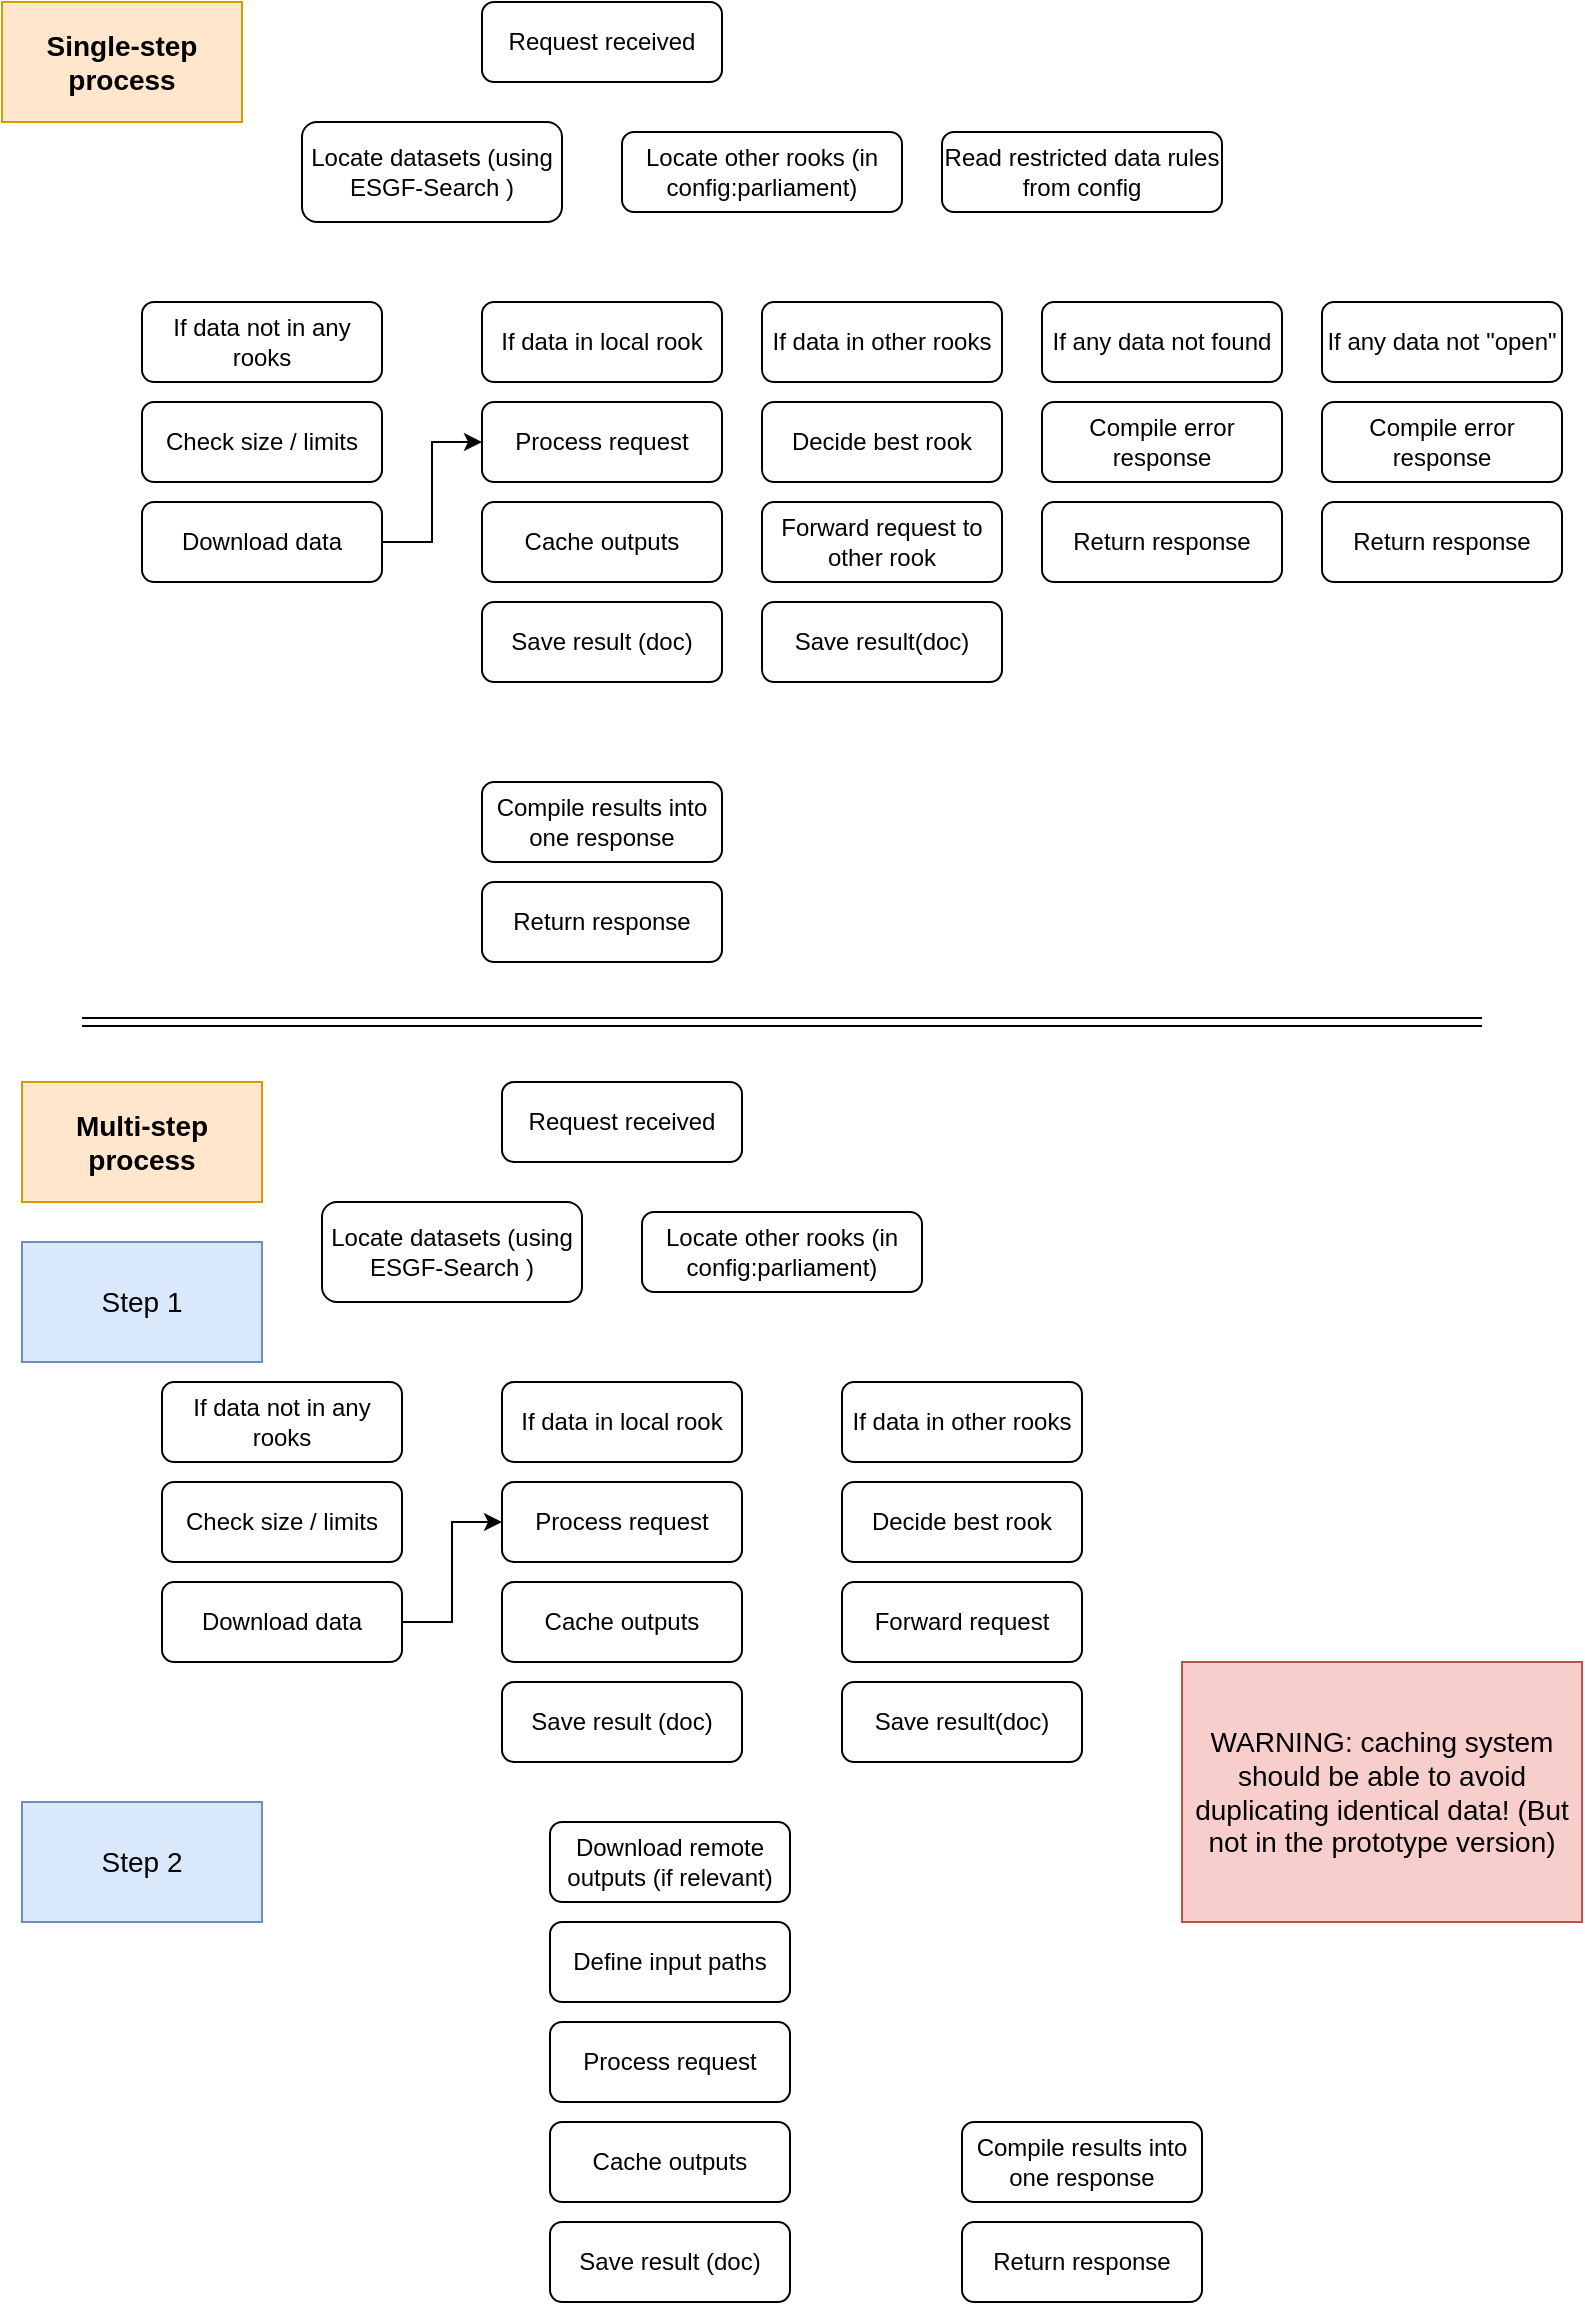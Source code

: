 <mxfile version="21.2.1" type="google">
  <diagram id="C5RBs43oDa-KdzZeNtuy" name="Page-1">
    <mxGraphModel grid="1" page="1" gridSize="10" guides="1" tooltips="1" connect="1" arrows="1" fold="1" pageScale="1" pageWidth="827" pageHeight="1169" math="0" shadow="0">
      <root>
        <mxCell id="WIyWlLk6GJQsqaUBKTNV-0" />
        <mxCell id="WIyWlLk6GJQsqaUBKTNV-1" parent="WIyWlLk6GJQsqaUBKTNV-0" />
        <mxCell id="WIyWlLk6GJQsqaUBKTNV-3" value="Request received" style="rounded=1;whiteSpace=wrap;html=1;fontSize=12;glass=0;strokeWidth=1;shadow=0;" vertex="1" parent="WIyWlLk6GJQsqaUBKTNV-1">
          <mxGeometry x="260" y="10" width="120" height="40" as="geometry" />
        </mxCell>
        <mxCell id="zk_WaWvmFeHZbuLhkyH4-0" value="Locate datasets (using ESGF-Search )" style="rounded=1;whiteSpace=wrap;html=1;fontSize=12;glass=0;strokeWidth=1;shadow=0;" vertex="1" parent="WIyWlLk6GJQsqaUBKTNV-1">
          <mxGeometry x="170" y="70" width="130" height="50" as="geometry" />
        </mxCell>
        <mxCell id="zk_WaWvmFeHZbuLhkyH4-1" value="Locate other rooks (in config:parliament)" style="rounded=1;whiteSpace=wrap;html=1;fontSize=12;glass=0;strokeWidth=1;shadow=0;" vertex="1" parent="WIyWlLk6GJQsqaUBKTNV-1">
          <mxGeometry x="330" y="75" width="140" height="40" as="geometry" />
        </mxCell>
        <mxCell id="zk_WaWvmFeHZbuLhkyH4-2" value="If data in other rooks" style="rounded=1;whiteSpace=wrap;html=1;fontSize=12;glass=0;strokeWidth=1;shadow=0;" vertex="1" parent="WIyWlLk6GJQsqaUBKTNV-1">
          <mxGeometry x="400" y="160" width="120" height="40" as="geometry" />
        </mxCell>
        <mxCell id="zk_WaWvmFeHZbuLhkyH4-3" value="If data in local rook" style="rounded=1;whiteSpace=wrap;html=1;fontSize=12;glass=0;strokeWidth=1;shadow=0;" vertex="1" parent="WIyWlLk6GJQsqaUBKTNV-1">
          <mxGeometry x="260" y="160" width="120" height="40" as="geometry" />
        </mxCell>
        <mxCell id="zk_WaWvmFeHZbuLhkyH4-4" value="Save result(doc)" style="rounded=1;whiteSpace=wrap;html=1;fontSize=12;glass=0;strokeWidth=1;shadow=0;" vertex="1" parent="WIyWlLk6GJQsqaUBKTNV-1">
          <mxGeometry x="400" y="310" width="120" height="40" as="geometry" />
        </mxCell>
        <mxCell id="zk_WaWvmFeHZbuLhkyH4-5" value="Forward request to other rook" style="rounded=1;whiteSpace=wrap;html=1;fontSize=12;glass=0;strokeWidth=1;shadow=0;" vertex="1" parent="WIyWlLk6GJQsqaUBKTNV-1">
          <mxGeometry x="400" y="260" width="120" height="40" as="geometry" />
        </mxCell>
        <mxCell id="zk_WaWvmFeHZbuLhkyH4-6" value="If data not in any rooks" style="rounded=1;whiteSpace=wrap;html=1;fontSize=12;glass=0;strokeWidth=1;shadow=0;" vertex="1" parent="WIyWlLk6GJQsqaUBKTNV-1">
          <mxGeometry x="90" y="160" width="120" height="40" as="geometry" />
        </mxCell>
        <mxCell id="zk_WaWvmFeHZbuLhkyH4-7" value="Compile results into one response" style="rounded=1;whiteSpace=wrap;html=1;fontSize=12;glass=0;strokeWidth=1;shadow=0;" vertex="1" parent="WIyWlLk6GJQsqaUBKTNV-1">
          <mxGeometry x="260" y="400" width="120" height="40" as="geometry" />
        </mxCell>
        <mxCell id="zk_WaWvmFeHZbuLhkyH4-9" value="Process request" style="rounded=1;whiteSpace=wrap;html=1;fontSize=12;glass=0;strokeWidth=1;shadow=0;" vertex="1" parent="WIyWlLk6GJQsqaUBKTNV-1">
          <mxGeometry x="260" y="210" width="120" height="40" as="geometry" />
        </mxCell>
        <mxCell id="zk_WaWvmFeHZbuLhkyH4-10" value="Decide best rook" style="rounded=1;whiteSpace=wrap;html=1;fontSize=12;glass=0;strokeWidth=1;shadow=0;" vertex="1" parent="WIyWlLk6GJQsqaUBKTNV-1">
          <mxGeometry x="400" y="210" width="120" height="40" as="geometry" />
        </mxCell>
        <mxCell id="zk_WaWvmFeHZbuLhkyH4-11" value="Cache outputs" style="rounded=1;whiteSpace=wrap;html=1;fontSize=12;glass=0;strokeWidth=1;shadow=0;" vertex="1" parent="WIyWlLk6GJQsqaUBKTNV-1">
          <mxGeometry x="260" y="260" width="120" height="40" as="geometry" />
        </mxCell>
        <mxCell id="zk_WaWvmFeHZbuLhkyH4-12" value="Return response" style="rounded=1;whiteSpace=wrap;html=1;fontSize=12;glass=0;strokeWidth=1;shadow=0;" vertex="1" parent="WIyWlLk6GJQsqaUBKTNV-1">
          <mxGeometry x="260" y="450" width="120" height="40" as="geometry" />
        </mxCell>
        <mxCell id="zk_WaWvmFeHZbuLhkyH4-13" value="Save result (doc)" style="rounded=1;whiteSpace=wrap;html=1;fontSize=12;glass=0;strokeWidth=1;shadow=0;" vertex="1" parent="WIyWlLk6GJQsqaUBKTNV-1">
          <mxGeometry x="260" y="310" width="120" height="40" as="geometry" />
        </mxCell>
        <mxCell id="zk_WaWvmFeHZbuLhkyH4-15" value="Check size / limits" style="rounded=1;whiteSpace=wrap;html=1;fontSize=12;glass=0;strokeWidth=1;shadow=0;" vertex="1" parent="WIyWlLk6GJQsqaUBKTNV-1">
          <mxGeometry x="90" y="210" width="120" height="40" as="geometry" />
        </mxCell>
        <mxCell id="zk_WaWvmFeHZbuLhkyH4-23" style="edgeStyle=orthogonalEdgeStyle;rounded=0;orthogonalLoop=1;jettySize=auto;html=1;exitX=1;exitY=0.5;exitDx=0;exitDy=0;entryX=0;entryY=0.5;entryDx=0;entryDy=0;" edge="1" parent="WIyWlLk6GJQsqaUBKTNV-1" source="zk_WaWvmFeHZbuLhkyH4-17" target="zk_WaWvmFeHZbuLhkyH4-9">
          <mxGeometry relative="1" as="geometry" />
        </mxCell>
        <mxCell id="zk_WaWvmFeHZbuLhkyH4-17" value="Download data" style="rounded=1;whiteSpace=wrap;html=1;fontSize=12;glass=0;strokeWidth=1;shadow=0;" vertex="1" parent="WIyWlLk6GJQsqaUBKTNV-1">
          <mxGeometry x="90" y="260" width="120" height="40" as="geometry" />
        </mxCell>
        <mxCell id="zk_WaWvmFeHZbuLhkyH4-25" value="&lt;font style=&quot;font-size: 14px;&quot;&gt;&lt;b&gt;Single-step process&lt;/b&gt;&lt;/font&gt;" style="rounded=0;whiteSpace=wrap;html=1;shadow=0;fillColor=#ffe6cc;strokeColor=#d79b00;" vertex="1" parent="WIyWlLk6GJQsqaUBKTNV-1">
          <mxGeometry x="20" y="10" width="120" height="60" as="geometry" />
        </mxCell>
        <mxCell id="zk_WaWvmFeHZbuLhkyH4-26" value="Request received" style="rounded=1;whiteSpace=wrap;html=1;fontSize=12;glass=0;strokeWidth=1;shadow=0;" vertex="1" parent="WIyWlLk6GJQsqaUBKTNV-1">
          <mxGeometry x="270" y="550" width="120" height="40" as="geometry" />
        </mxCell>
        <mxCell id="zk_WaWvmFeHZbuLhkyH4-27" value="Locate datasets (using ESGF-Search )" style="rounded=1;whiteSpace=wrap;html=1;fontSize=12;glass=0;strokeWidth=1;shadow=0;" vertex="1" parent="WIyWlLk6GJQsqaUBKTNV-1">
          <mxGeometry x="180" y="610" width="130" height="50" as="geometry" />
        </mxCell>
        <mxCell id="zk_WaWvmFeHZbuLhkyH4-28" value="Locate other rooks (in config:parliament)" style="rounded=1;whiteSpace=wrap;html=1;fontSize=12;glass=0;strokeWidth=1;shadow=0;" vertex="1" parent="WIyWlLk6GJQsqaUBKTNV-1">
          <mxGeometry x="340" y="615" width="140" height="40" as="geometry" />
        </mxCell>
        <mxCell id="zk_WaWvmFeHZbuLhkyH4-29" value="If data in other rooks" style="rounded=1;whiteSpace=wrap;html=1;fontSize=12;glass=0;strokeWidth=1;shadow=0;" vertex="1" parent="WIyWlLk6GJQsqaUBKTNV-1">
          <mxGeometry x="440" y="700" width="120" height="40" as="geometry" />
        </mxCell>
        <mxCell id="zk_WaWvmFeHZbuLhkyH4-30" value="If data in local rook" style="rounded=1;whiteSpace=wrap;html=1;fontSize=12;glass=0;strokeWidth=1;shadow=0;" vertex="1" parent="WIyWlLk6GJQsqaUBKTNV-1">
          <mxGeometry x="270" y="700" width="120" height="40" as="geometry" />
        </mxCell>
        <mxCell id="zk_WaWvmFeHZbuLhkyH4-31" value="Save result(doc)" style="rounded=1;whiteSpace=wrap;html=1;fontSize=12;glass=0;strokeWidth=1;shadow=0;" vertex="1" parent="WIyWlLk6GJQsqaUBKTNV-1">
          <mxGeometry x="440" y="850" width="120" height="40" as="geometry" />
        </mxCell>
        <mxCell id="zk_WaWvmFeHZbuLhkyH4-32" value="Forward request" style="rounded=1;whiteSpace=wrap;html=1;fontSize=12;glass=0;strokeWidth=1;shadow=0;" vertex="1" parent="WIyWlLk6GJQsqaUBKTNV-1">
          <mxGeometry x="440" y="800" width="120" height="40" as="geometry" />
        </mxCell>
        <mxCell id="zk_WaWvmFeHZbuLhkyH4-33" value="If data not in any rooks" style="rounded=1;whiteSpace=wrap;html=1;fontSize=12;glass=0;strokeWidth=1;shadow=0;" vertex="1" parent="WIyWlLk6GJQsqaUBKTNV-1">
          <mxGeometry x="100" y="700" width="120" height="40" as="geometry" />
        </mxCell>
        <mxCell id="zk_WaWvmFeHZbuLhkyH4-34" value="Compile results into one response" style="rounded=1;whiteSpace=wrap;html=1;fontSize=12;glass=0;strokeWidth=1;shadow=0;" vertex="1" parent="WIyWlLk6GJQsqaUBKTNV-1">
          <mxGeometry x="500" y="1070" width="120" height="40" as="geometry" />
        </mxCell>
        <mxCell id="zk_WaWvmFeHZbuLhkyH4-35" value="Process request" style="rounded=1;whiteSpace=wrap;html=1;fontSize=12;glass=0;strokeWidth=1;shadow=0;" vertex="1" parent="WIyWlLk6GJQsqaUBKTNV-1">
          <mxGeometry x="270" y="750" width="120" height="40" as="geometry" />
        </mxCell>
        <mxCell id="zk_WaWvmFeHZbuLhkyH4-36" value="Decide best rook" style="rounded=1;whiteSpace=wrap;html=1;fontSize=12;glass=0;strokeWidth=1;shadow=0;" vertex="1" parent="WIyWlLk6GJQsqaUBKTNV-1">
          <mxGeometry x="440" y="750" width="120" height="40" as="geometry" />
        </mxCell>
        <mxCell id="zk_WaWvmFeHZbuLhkyH4-37" value="Cache outputs" style="rounded=1;whiteSpace=wrap;html=1;fontSize=12;glass=0;strokeWidth=1;shadow=0;" vertex="1" parent="WIyWlLk6GJQsqaUBKTNV-1">
          <mxGeometry x="270" y="800" width="120" height="40" as="geometry" />
        </mxCell>
        <mxCell id="zk_WaWvmFeHZbuLhkyH4-38" value="Return response" style="rounded=1;whiteSpace=wrap;html=1;fontSize=12;glass=0;strokeWidth=1;shadow=0;" vertex="1" parent="WIyWlLk6GJQsqaUBKTNV-1">
          <mxGeometry x="500" y="1120" width="120" height="40" as="geometry" />
        </mxCell>
        <mxCell id="zk_WaWvmFeHZbuLhkyH4-39" value="Save result (doc)" style="rounded=1;whiteSpace=wrap;html=1;fontSize=12;glass=0;strokeWidth=1;shadow=0;" vertex="1" parent="WIyWlLk6GJQsqaUBKTNV-1">
          <mxGeometry x="270" y="850" width="120" height="40" as="geometry" />
        </mxCell>
        <mxCell id="zk_WaWvmFeHZbuLhkyH4-40" value="Check size / limits" style="rounded=1;whiteSpace=wrap;html=1;fontSize=12;glass=0;strokeWidth=1;shadow=0;" vertex="1" parent="WIyWlLk6GJQsqaUBKTNV-1">
          <mxGeometry x="100" y="750" width="120" height="40" as="geometry" />
        </mxCell>
        <mxCell id="zk_WaWvmFeHZbuLhkyH4-41" style="edgeStyle=orthogonalEdgeStyle;rounded=0;orthogonalLoop=1;jettySize=auto;html=1;exitX=1;exitY=0.5;exitDx=0;exitDy=0;entryX=0;entryY=0.5;entryDx=0;entryDy=0;" edge="1" parent="WIyWlLk6GJQsqaUBKTNV-1" source="zk_WaWvmFeHZbuLhkyH4-42" target="zk_WaWvmFeHZbuLhkyH4-35">
          <mxGeometry relative="1" as="geometry" />
        </mxCell>
        <mxCell id="zk_WaWvmFeHZbuLhkyH4-42" value="Download data" style="rounded=1;whiteSpace=wrap;html=1;fontSize=12;glass=0;strokeWidth=1;shadow=0;" vertex="1" parent="WIyWlLk6GJQsqaUBKTNV-1">
          <mxGeometry x="100" y="800" width="120" height="40" as="geometry" />
        </mxCell>
        <mxCell id="zk_WaWvmFeHZbuLhkyH4-43" value="&lt;font style=&quot;font-size: 14px;&quot;&gt;&lt;b&gt;Multi-step process&lt;/b&gt;&lt;/font&gt;" style="rounded=0;whiteSpace=wrap;html=1;shadow=0;fillColor=#ffe6cc;strokeColor=#d79b00;" vertex="1" parent="WIyWlLk6GJQsqaUBKTNV-1">
          <mxGeometry x="30" y="550" width="120" height="60" as="geometry" />
        </mxCell>
        <mxCell id="zk_WaWvmFeHZbuLhkyH4-46" value="" style="shape=link;html=1;rounded=0;fontSize=14;" edge="1" parent="WIyWlLk6GJQsqaUBKTNV-1">
          <mxGeometry width="100" relative="1" as="geometry">
            <mxPoint x="60" y="520" as="sourcePoint" />
            <mxPoint x="760" y="520" as="targetPoint" />
          </mxGeometry>
        </mxCell>
        <mxCell id="zk_WaWvmFeHZbuLhkyH4-47" value="Download remote outputs (if relevant)" style="rounded=1;whiteSpace=wrap;html=1;fontSize=12;glass=0;strokeWidth=1;shadow=0;" vertex="1" parent="WIyWlLk6GJQsqaUBKTNV-1">
          <mxGeometry x="294" y="920" width="120" height="40" as="geometry" />
        </mxCell>
        <mxCell id="zk_WaWvmFeHZbuLhkyH4-48" value="Step 1" style="rounded=0;whiteSpace=wrap;html=1;shadow=0;fontSize=14;fillColor=#dae8fc;strokeColor=#6c8ebf;" vertex="1" parent="WIyWlLk6GJQsqaUBKTNV-1">
          <mxGeometry x="30" y="630" width="120" height="60" as="geometry" />
        </mxCell>
        <mxCell id="zk_WaWvmFeHZbuLhkyH4-49" value="Step 2" style="rounded=0;whiteSpace=wrap;html=1;shadow=0;fontSize=14;fillColor=#dae8fc;strokeColor=#6c8ebf;" vertex="1" parent="WIyWlLk6GJQsqaUBKTNV-1">
          <mxGeometry x="30" y="910" width="120" height="60" as="geometry" />
        </mxCell>
        <mxCell id="zk_WaWvmFeHZbuLhkyH4-50" value="Process request" style="rounded=1;whiteSpace=wrap;html=1;fontSize=12;glass=0;strokeWidth=1;shadow=0;" vertex="1" parent="WIyWlLk6GJQsqaUBKTNV-1">
          <mxGeometry x="294" y="1020" width="120" height="40" as="geometry" />
        </mxCell>
        <mxCell id="zk_WaWvmFeHZbuLhkyH4-51" value="Cache outputs" style="rounded=1;whiteSpace=wrap;html=1;fontSize=12;glass=0;strokeWidth=1;shadow=0;" vertex="1" parent="WIyWlLk6GJQsqaUBKTNV-1">
          <mxGeometry x="294" y="1070" width="120" height="40" as="geometry" />
        </mxCell>
        <mxCell id="zk_WaWvmFeHZbuLhkyH4-52" value="Save result (doc)" style="rounded=1;whiteSpace=wrap;html=1;fontSize=12;glass=0;strokeWidth=1;shadow=0;" vertex="1" parent="WIyWlLk6GJQsqaUBKTNV-1">
          <mxGeometry x="294" y="1120" width="120" height="40" as="geometry" />
        </mxCell>
        <mxCell id="zk_WaWvmFeHZbuLhkyH4-53" value="Define input paths" style="rounded=1;whiteSpace=wrap;html=1;fontSize=12;glass=0;strokeWidth=1;shadow=0;" vertex="1" parent="WIyWlLk6GJQsqaUBKTNV-1">
          <mxGeometry x="294" y="970" width="120" height="40" as="geometry" />
        </mxCell>
        <mxCell id="zk_WaWvmFeHZbuLhkyH4-54" value="If any data not found" style="rounded=1;whiteSpace=wrap;html=1;fontSize=12;glass=0;strokeWidth=1;shadow=0;" vertex="1" parent="WIyWlLk6GJQsqaUBKTNV-1">
          <mxGeometry x="540" y="160" width="120" height="40" as="geometry" />
        </mxCell>
        <mxCell id="zk_WaWvmFeHZbuLhkyH4-55" value="Compile error response" style="rounded=1;whiteSpace=wrap;html=1;fontSize=12;glass=0;strokeWidth=1;shadow=0;" vertex="1" parent="WIyWlLk6GJQsqaUBKTNV-1">
          <mxGeometry x="540" y="210" width="120" height="40" as="geometry" />
        </mxCell>
        <mxCell id="zk_WaWvmFeHZbuLhkyH4-56" value="Return response" style="rounded=1;whiteSpace=wrap;html=1;fontSize=12;glass=0;strokeWidth=1;shadow=0;" vertex="1" parent="WIyWlLk6GJQsqaUBKTNV-1">
          <mxGeometry x="540" y="260" width="120" height="40" as="geometry" />
        </mxCell>
        <mxCell id="zk_WaWvmFeHZbuLhkyH4-57" value="If any data not &quot;open&quot;" style="rounded=1;whiteSpace=wrap;html=1;fontSize=12;glass=0;strokeWidth=1;shadow=0;" vertex="1" parent="WIyWlLk6GJQsqaUBKTNV-1">
          <mxGeometry x="680" y="160" width="120" height="40" as="geometry" />
        </mxCell>
        <mxCell id="zk_WaWvmFeHZbuLhkyH4-58" value="Compile error response" style="rounded=1;whiteSpace=wrap;html=1;fontSize=12;glass=0;strokeWidth=1;shadow=0;" vertex="1" parent="WIyWlLk6GJQsqaUBKTNV-1">
          <mxGeometry x="680" y="210" width="120" height="40" as="geometry" />
        </mxCell>
        <mxCell id="zk_WaWvmFeHZbuLhkyH4-59" value="Return response" style="rounded=1;whiteSpace=wrap;html=1;fontSize=12;glass=0;strokeWidth=1;shadow=0;" vertex="1" parent="WIyWlLk6GJQsqaUBKTNV-1">
          <mxGeometry x="680" y="260" width="120" height="40" as="geometry" />
        </mxCell>
        <mxCell id="zk_WaWvmFeHZbuLhkyH4-60" value="Read restricted data rules from config" style="rounded=1;whiteSpace=wrap;html=1;fontSize=12;glass=0;strokeWidth=1;shadow=0;" vertex="1" parent="WIyWlLk6GJQsqaUBKTNV-1">
          <mxGeometry x="490" y="75" width="140" height="40" as="geometry" />
        </mxCell>
        <mxCell id="zk_WaWvmFeHZbuLhkyH4-61" value="WARNING: caching system should be able to avoid duplicating identical data! (But not in the prototype version)" style="rounded=0;whiteSpace=wrap;html=1;shadow=0;fontSize=14;fillColor=#f8cecc;strokeColor=#b85450;" vertex="1" parent="WIyWlLk6GJQsqaUBKTNV-1">
          <mxGeometry x="610" y="840" width="200" height="130" as="geometry" />
        </mxCell>
      </root>
    </mxGraphModel>
  </diagram>
</mxfile>
